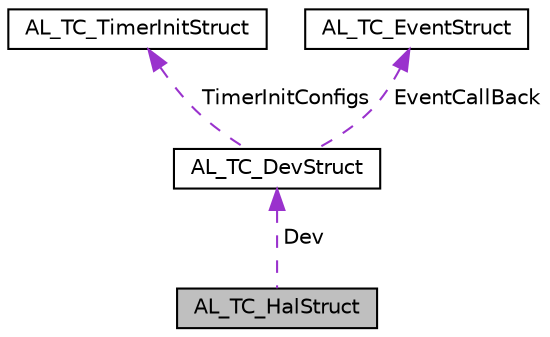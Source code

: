 digraph "AL_TC_HalStruct"
{
  edge [fontname="Helvetica",fontsize="10",labelfontname="Helvetica",labelfontsize="10"];
  node [fontname="Helvetica",fontsize="10",shape=record];
  Node1 [label="AL_TC_HalStruct",height=0.2,width=0.4,color="black", fillcolor="grey75", style="filled", fontcolor="black"];
  Node2 -> Node1 [dir="back",color="darkorchid3",fontsize="10",style="dashed",label=" Dev" ,fontname="Helvetica"];
  Node2 [label="AL_TC_DevStruct",height=0.2,width=0.4,color="black", fillcolor="white", style="filled",URL="$structAL__TC__DevStruct.html"];
  Node3 -> Node2 [dir="back",color="darkorchid3",fontsize="10",style="dashed",label=" TimerInitConfigs" ,fontname="Helvetica"];
  Node3 [label="AL_TC_TimerInitStruct",height=0.2,width=0.4,color="black", fillcolor="white", style="filled",URL="$structAL__TC__TimerInitStruct.html"];
  Node4 -> Node2 [dir="back",color="darkorchid3",fontsize="10",style="dashed",label=" EventCallBack" ,fontname="Helvetica"];
  Node4 [label="AL_TC_EventStruct",height=0.2,width=0.4,color="black", fillcolor="white", style="filled",URL="$structAL__TC__EventStruct.html"];
}
